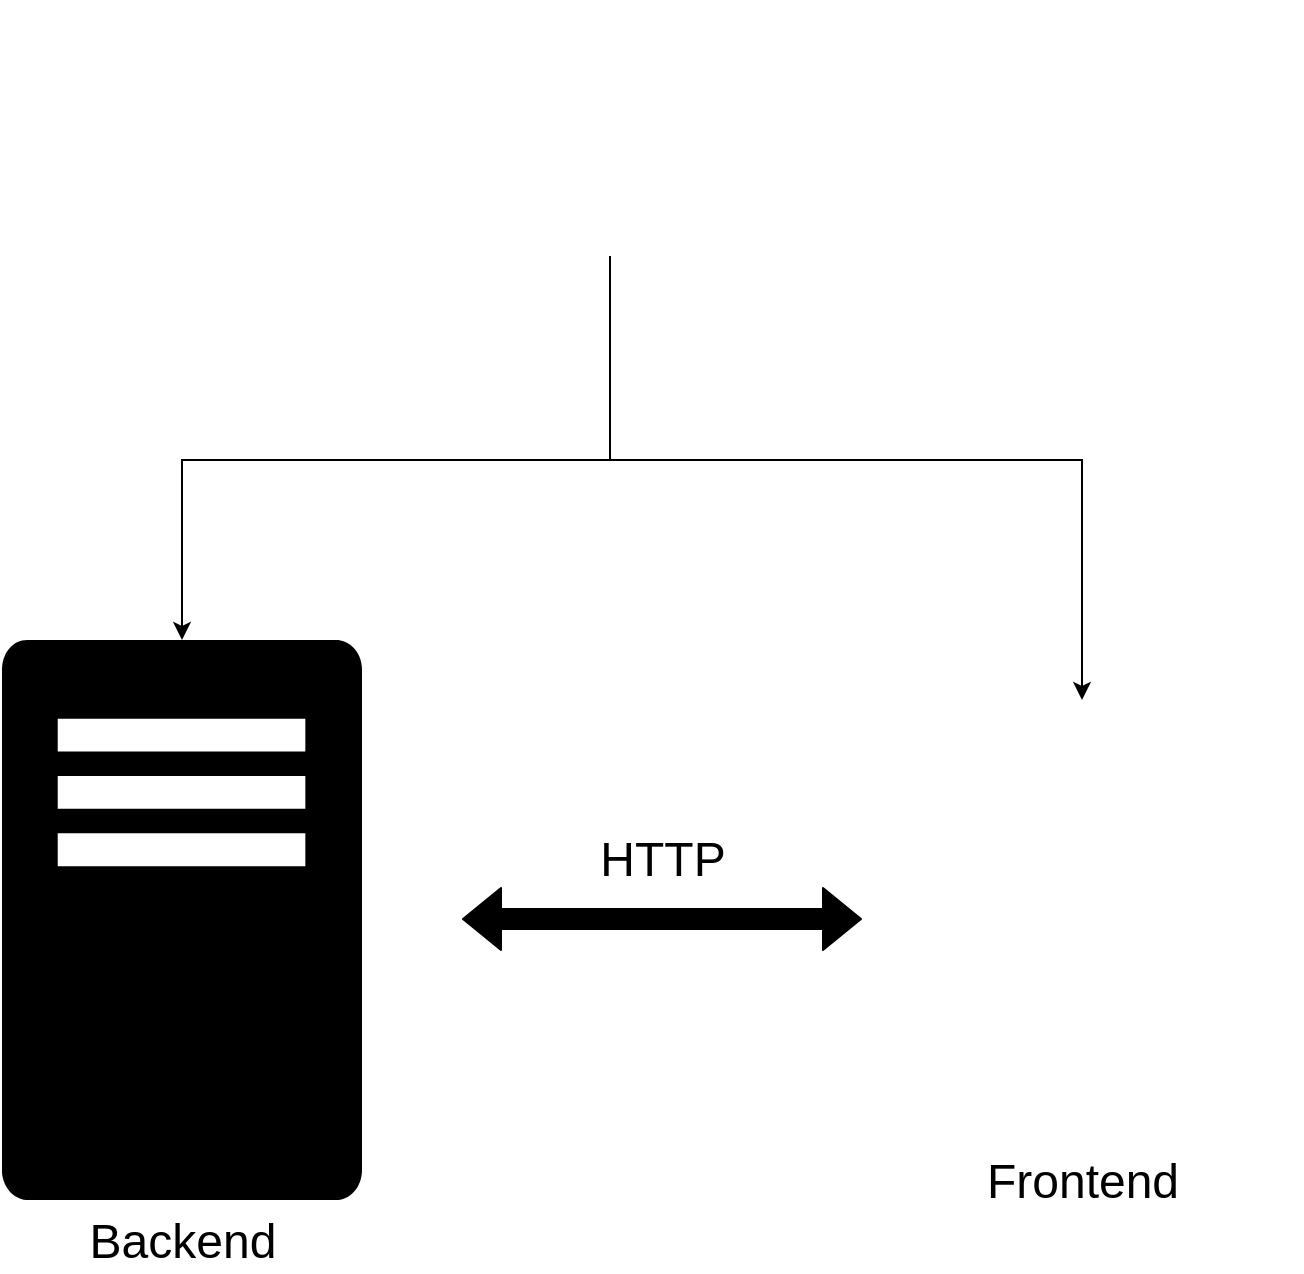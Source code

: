 <mxfile version="13.3.9" type="google"><diagram id="cbdsZjjl_RnQwDMjSDmR" name="Page-1"><mxGraphModel dx="1457" dy="777" grid="1" gridSize="10" guides="1" tooltips="1" connect="1" arrows="1" fold="1" page="1" pageScale="1" pageWidth="827" pageHeight="1169" math="0" shadow="0"><root><mxCell id="0"/><mxCell id="1" parent="0"/><mxCell id="RT-bKNEXdCDBaMHjUKKT-1" value="&lt;font style=&quot;font-size: 24px&quot;&gt;Backend&lt;/font&gt;" style="outlineConnect=0;dashed=0;verticalLabelPosition=bottom;verticalAlign=top;align=center;html=1;shape=mxgraph.aws3.traditional_server;fillColor=#000000;gradientColor=none;" vertex="1" parent="1"><mxGeometry x="100" y="360" width="180" height="280" as="geometry"/></mxCell><mxCell id="RT-bKNEXdCDBaMHjUKKT-7" value="&lt;font style=&quot;font-size: 24px&quot;&gt;Frontend&lt;/font&gt;" style="shape=image;html=1;verticalAlign=top;verticalLabelPosition=bottom;labelBackgroundColor=#ffffff;imageAspect=0;aspect=fixed;image=https://cdn2.iconfinder.com/data/icons/freecns-cumulus/16/519964-027_Smartphone-128.png" vertex="1" parent="1"><mxGeometry x="530" y="390" width="220" height="220" as="geometry"/></mxCell><mxCell id="RT-bKNEXdCDBaMHjUKKT-19" style="edgeStyle=orthogonalEdgeStyle;rounded=0;orthogonalLoop=1;jettySize=auto;html=1;exitX=0.5;exitY=1;exitDx=0;exitDy=0;" edge="1" parent="1" source="RT-bKNEXdCDBaMHjUKKT-18" target="RT-bKNEXdCDBaMHjUKKT-1"><mxGeometry relative="1" as="geometry"><Array as="points"><mxPoint x="404" y="270"/><mxPoint x="190" y="270"/></Array></mxGeometry></mxCell><mxCell id="RT-bKNEXdCDBaMHjUKKT-22" style="edgeStyle=orthogonalEdgeStyle;rounded=0;orthogonalLoop=1;jettySize=auto;html=1;exitX=0.5;exitY=1;exitDx=0;exitDy=0;entryX=0.5;entryY=0;entryDx=0;entryDy=0;" edge="1" parent="1" source="RT-bKNEXdCDBaMHjUKKT-18" target="RT-bKNEXdCDBaMHjUKKT-7"><mxGeometry relative="1" as="geometry"><Array as="points"><mxPoint x="404" y="270"/><mxPoint x="640" y="270"/></Array></mxGeometry></mxCell><mxCell id="RT-bKNEXdCDBaMHjUKKT-18" value="" style="shape=image;html=1;verticalAlign=top;verticalLabelPosition=bottom;labelBackgroundColor=#ffffff;imageAspect=0;aspect=fixed;image=https://cdn3.iconfinder.com/data/icons/street-food-and-food-trucker-1/64/hot-dogs-truck-food-delivery-street-128.png" vertex="1" parent="1"><mxGeometry x="340" y="40" width="128" height="128" as="geometry"/></mxCell><mxCell id="RT-bKNEXdCDBaMHjUKKT-25" value="" style="shape=flexArrow;endArrow=classic;startArrow=classic;html=1;fillColor=#0000000;" edge="1" parent="1"><mxGeometry width="50" height="50" relative="1" as="geometry"><mxPoint x="330" y="499.5" as="sourcePoint"/><mxPoint x="530" y="499.5" as="targetPoint"/></mxGeometry></mxCell><mxCell id="RT-bKNEXdCDBaMHjUKKT-26" value="&lt;font style=&quot;font-size: 24px&quot;&gt;HTTP&lt;/font&gt;" style="edgeLabel;html=1;align=center;verticalAlign=middle;resizable=0;points=[];" vertex="1" connectable="0" parent="RT-bKNEXdCDBaMHjUKKT-25"><mxGeometry x="-0.403" y="2" relative="1" as="geometry"><mxPoint x="40" y="-27.5" as="offset"/></mxGeometry></mxCell></root></mxGraphModel></diagram></mxfile>